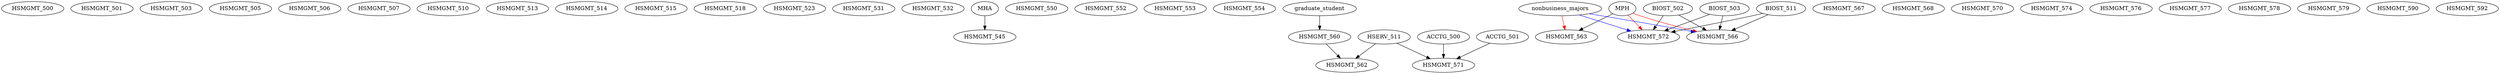 digraph G {
    HSMGMT_500;
    HSMGMT_501;
    HSMGMT_503;
    HSMGMT_505;
    HSMGMT_506;
    HSMGMT_507;
    HSMGMT_510;
    HSMGMT_513;
    HSMGMT_514;
    HSMGMT_515;
    HSMGMT_518;
    HSMGMT_523;
    HSMGMT_531;
    HSMGMT_532;
    edge [color=black];
    MHA -> HSMGMT_545;
    HSMGMT_550;
    HSMGMT_552;
    HSMGMT_553;
    HSMGMT_554;
    edge [color=black];
    graduate_student -> HSMGMT_560;
    edge [color=black];
    HSERV_511 -> HSMGMT_562;
    HSMGMT_560 -> HSMGMT_562;
    edge [color=black];
    MPH -> HSMGMT_563;
    edge [color=red];
    nonbusiness_majors -> HSMGMT_563;
    edge [color=black];
    BIOST_502 -> HSMGMT_566;
    BIOST_503 -> HSMGMT_566;
    BIOST_511 -> HSMGMT_566;
    edge [color=red];
    MPH -> HSMGMT_566;
    edge [color=blue];
    nonbusiness_majors -> HSMGMT_566;
    HSMGMT_567;
    HSMGMT_568;
    HSMGMT_570;
    edge [color=black];
    HSERV_511 -> HSMGMT_571;
    ACCTG_500 -> HSMGMT_571;
    ACCTG_501 -> HSMGMT_571;
    edge [color=black];
    BIOST_502 -> HSMGMT_572;
    BIOST_503 -> HSMGMT_572;
    BIOST_511 -> HSMGMT_572;
    edge [color=red];
    MPH -> HSMGMT_572;
    edge [color=blue];
    nonbusiness_majors -> HSMGMT_572;
    HSMGMT_574;
    HSMGMT_576;
    HSMGMT_577;
    HSMGMT_578;
    HSMGMT_579;
    HSMGMT_590;
    HSMGMT_592;
}
